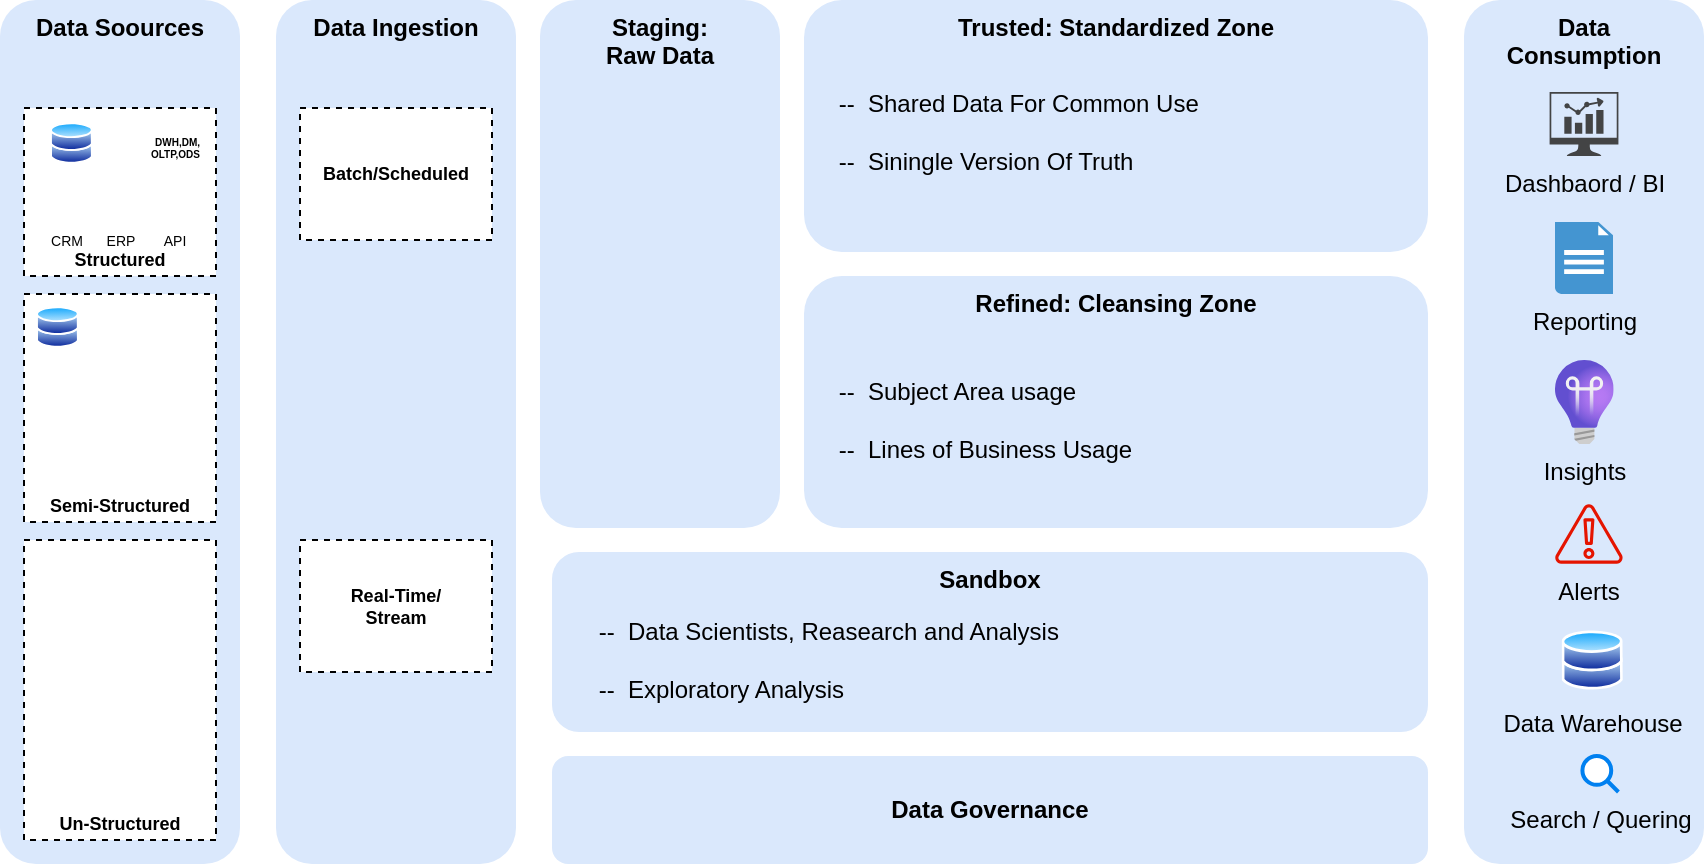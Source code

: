<mxfile version="21.8.2" type="github">
  <diagram id="4_XCW6oBCm1cpU5HytLm" name="Page-1">
    <mxGraphModel dx="880" dy="510" grid="1" gridSize="6" guides="1" tooltips="1" connect="1" arrows="1" fold="1" page="1" pageScale="1" pageWidth="1600" pageHeight="900" math="0" shadow="0">
      <root>
        <mxCell id="0" />
        <mxCell id="1" parent="0" />
        <mxCell id="oHFv8ve8owYaf5rruyJd-1" value="&lt;b&gt;Data Soources&lt;/b&gt;" style="rounded=1;whiteSpace=wrap;html=1;fillColor=#dae8fc;strokeColor=none;verticalAlign=top;" vertex="1" parent="1">
          <mxGeometry x="48" y="144" width="120" height="432" as="geometry" />
        </mxCell>
        <mxCell id="oHFv8ve8owYaf5rruyJd-2" value="Data Ingestion" style="rounded=1;whiteSpace=wrap;html=1;fillColor=#dae8fc;strokeColor=none;verticalAlign=top;fontStyle=1" vertex="1" parent="1">
          <mxGeometry x="186" y="144" width="120" height="432" as="geometry" />
        </mxCell>
        <mxCell id="oHFv8ve8owYaf5rruyJd-3" value="Staging:&lt;br&gt;Raw Data" style="rounded=1;whiteSpace=wrap;html=1;fillColor=#dae8fc;strokeColor=none;verticalAlign=top;fontStyle=1" vertex="1" parent="1">
          <mxGeometry x="318" y="144" width="120" height="264" as="geometry" />
        </mxCell>
        <mxCell id="oHFv8ve8owYaf5rruyJd-4" value="Trusted: Standardized Zone" style="rounded=1;whiteSpace=wrap;html=1;fillColor=#dae8fc;strokeColor=none;verticalAlign=top;fontStyle=1" vertex="1" parent="1">
          <mxGeometry x="450" y="144" width="312" height="126" as="geometry" />
        </mxCell>
        <mxCell id="oHFv8ve8owYaf5rruyJd-5" value="Refined: Cleansing Zone" style="rounded=1;whiteSpace=wrap;html=1;fillColor=#dae8fc;strokeColor=none;verticalAlign=top;fontStyle=1" vertex="1" parent="1">
          <mxGeometry x="450" y="282" width="312" height="126" as="geometry" />
        </mxCell>
        <mxCell id="oHFv8ve8owYaf5rruyJd-6" value="Sandbox" style="rounded=1;whiteSpace=wrap;html=1;fillColor=#dae8fc;strokeColor=none;verticalAlign=top;fontStyle=1" vertex="1" parent="1">
          <mxGeometry x="324" y="420" width="438" height="90" as="geometry" />
        </mxCell>
        <mxCell id="oHFv8ve8owYaf5rruyJd-7" value="Data&lt;br&gt;Consumption" style="rounded=1;whiteSpace=wrap;html=1;fillColor=#dae8fc;strokeColor=none;verticalAlign=top;fontStyle=1" vertex="1" parent="1">
          <mxGeometry x="780" y="144" width="120" height="432" as="geometry" />
        </mxCell>
        <mxCell id="oHFv8ve8owYaf5rruyJd-8" value="Data Governance" style="rounded=1;whiteSpace=wrap;html=1;fillColor=#dae8fc;strokeColor=none;verticalAlign=middle;fontStyle=1" vertex="1" parent="1">
          <mxGeometry x="324" y="522" width="438" height="54" as="geometry" />
        </mxCell>
        <mxCell id="oHFv8ve8owYaf5rruyJd-10" value="Structured" style="rounded=0;whiteSpace=wrap;html=1;fontSize=9;fontStyle=1;verticalAlign=bottom;dashed=1;" vertex="1" parent="1">
          <mxGeometry x="60" y="198" width="96" height="84" as="geometry" />
        </mxCell>
        <mxCell id="oHFv8ve8owYaf5rruyJd-19" value="CRM" style="shape=image;html=1;verticalAlign=top;verticalLabelPosition=bottom;labelBackgroundColor=#ffffff;imageAspect=0;aspect=fixed;image=https://cdn4.iconfinder.com/data/icons/online-marketing-hand-drawn-vol-4/52/web__globe__data__technology__list__menu__webpage-128.png;fontSize=7;" vertex="1" parent="1">
          <mxGeometry x="72" y="236" width="18" height="18" as="geometry" />
        </mxCell>
        <mxCell id="oHFv8ve8owYaf5rruyJd-20" value="ERP" style="shape=image;html=1;verticalAlign=top;verticalLabelPosition=bottom;labelBackgroundColor=#ffffff;imageAspect=0;aspect=fixed;image=https://cdn4.iconfinder.com/data/icons/online-marketing-hand-drawn-vol-4/52/web__globe__data__technology__list__menu__webpage-128.png;fontSize=7;" vertex="1" parent="1">
          <mxGeometry x="99" y="236" width="18" height="18" as="geometry" />
        </mxCell>
        <mxCell id="oHFv8ve8owYaf5rruyJd-21" value="API" style="shape=image;html=1;verticalAlign=top;verticalLabelPosition=bottom;labelBackgroundColor=#ffffff;imageAspect=0;aspect=fixed;image=https://cdn4.iconfinder.com/data/icons/online-marketing-hand-drawn-vol-4/52/web__globe__data__technology__list__menu__webpage-128.png;fontSize=7;" vertex="1" parent="1">
          <mxGeometry x="126" y="236" width="18" height="18" as="geometry" />
        </mxCell>
        <mxCell id="oHFv8ve8owYaf5rruyJd-22" value="" style="group" vertex="1" connectable="0" parent="1">
          <mxGeometry x="66" y="202" width="84" height="30" as="geometry" />
        </mxCell>
        <mxCell id="oHFv8ve8owYaf5rruyJd-12" value="DWH,DM,&lt;br style=&quot;font-size: 5px;&quot;&gt;OLTP,ODS" style="rounded=0;whiteSpace=wrap;html=1;fontSize=5;fontStyle=1;align=right;verticalAlign=middle;dashed=1;strokeColor=#FFFFFF;" vertex="1" parent="oHFv8ve8owYaf5rruyJd-22">
          <mxGeometry width="84" height="30" as="geometry" />
        </mxCell>
        <mxCell id="oHFv8ve8owYaf5rruyJd-11" value="" style="image;aspect=fixed;perimeter=ellipsePerimeter;html=1;align=center;shadow=0;dashed=0;spacingTop=3;image=img/lib/active_directory/databases.svg;" vertex="1" parent="oHFv8ve8owYaf5rruyJd-22">
          <mxGeometry x="7" y="3" width="21.429" height="21" as="geometry" />
        </mxCell>
        <mxCell id="oHFv8ve8owYaf5rruyJd-23" value="Semi-Structured" style="rounded=0;whiteSpace=wrap;html=1;fontSize=9;fontStyle=1;verticalAlign=bottom;dashed=1;" vertex="1" parent="1">
          <mxGeometry x="60" y="291" width="96" height="114" as="geometry" />
        </mxCell>
        <mxCell id="oHFv8ve8owYaf5rruyJd-24" value="Un-Structured" style="rounded=0;whiteSpace=wrap;html=1;fontSize=9;fontStyle=1;verticalAlign=bottom;dashed=1;" vertex="1" parent="1">
          <mxGeometry x="60" y="414" width="96" height="150" as="geometry" />
        </mxCell>
        <mxCell id="oHFv8ve8owYaf5rruyJd-25" value="Batch/Scheduled" style="rounded=0;whiteSpace=wrap;html=1;fontSize=9;fontStyle=1;verticalAlign=middle;dashed=1;" vertex="1" parent="1">
          <mxGeometry x="198" y="198" width="96" height="66" as="geometry" />
        </mxCell>
        <mxCell id="oHFv8ve8owYaf5rruyJd-26" value="Real-Time/&lt;br&gt;Stream" style="rounded=0;whiteSpace=wrap;html=1;fontSize=9;fontStyle=1;verticalAlign=middle;dashed=1;" vertex="1" parent="1">
          <mxGeometry x="198" y="414" width="96" height="66" as="geometry" />
        </mxCell>
        <mxCell id="oHFv8ve8owYaf5rruyJd-27" value="&amp;nbsp;--&amp;nbsp; Shared Data For Common Use&lt;br&gt;&lt;br&gt;&amp;nbsp;--&amp;nbsp; Siningle Version Of Truth" style="rounded=0;whiteSpace=wrap;html=1;align=left;fillColor=#dae8fc;strokeColor=none;" vertex="1" parent="1">
          <mxGeometry x="462" y="180" width="210" height="60" as="geometry" />
        </mxCell>
        <mxCell id="oHFv8ve8owYaf5rruyJd-28" value="&amp;nbsp;--&amp;nbsp; Subject Area usage&lt;br&gt;&lt;br&gt;&amp;nbsp;--&amp;nbsp; Lines of Business Usage" style="rounded=0;whiteSpace=wrap;html=1;align=left;fillColor=#dae8fc;strokeColor=none;" vertex="1" parent="1">
          <mxGeometry x="462" y="324" width="210" height="60" as="geometry" />
        </mxCell>
        <mxCell id="oHFv8ve8owYaf5rruyJd-29" value="&amp;nbsp;--&amp;nbsp; Data Scientists, Reasearch and Analysis&amp;nbsp;&lt;br&gt;&lt;br&gt;&amp;nbsp;--&amp;nbsp; Exploratory Analysis" style="rounded=0;whiteSpace=wrap;html=1;align=left;fillColor=#dae8fc;strokeColor=none;" vertex="1" parent="1">
          <mxGeometry x="342" y="444" width="270" height="60" as="geometry" />
        </mxCell>
        <mxCell id="oHFv8ve8owYaf5rruyJd-30" value="Dashbaord / BI" style="sketch=0;pointerEvents=1;shadow=0;dashed=0;html=1;strokeColor=none;fillColor=#434445;aspect=fixed;labelPosition=center;verticalLabelPosition=bottom;verticalAlign=top;align=center;outlineConnect=0;shape=mxgraph.vvd.nsx_dashboard;" vertex="1" parent="1">
          <mxGeometry x="822.8" y="190" width="34.41" height="32" as="geometry" />
        </mxCell>
        <mxCell id="oHFv8ve8owYaf5rruyJd-31" value="Reporting" style="shadow=0;dashed=0;html=1;strokeColor=none;fillColor=#4495D1;labelPosition=center;verticalLabelPosition=bottom;verticalAlign=top;align=center;outlineConnect=0;shape=mxgraph.veeam.2d.report;" vertex="1" parent="1">
          <mxGeometry x="825.5" y="255" width="29" height="36" as="geometry" />
        </mxCell>
        <mxCell id="oHFv8ve8owYaf5rruyJd-32" value="Insights" style="image;aspect=fixed;html=1;points=[];align=center;fontSize=12;image=img/lib/azure2/devops/Application_Insights.svg;labelBackgroundColor=none;" vertex="1" parent="1">
          <mxGeometry x="825.5" y="324" width="29.33" height="42" as="geometry" />
        </mxCell>
        <mxCell id="oHFv8ve8owYaf5rruyJd-33" value="&lt;font color=&quot;#000000&quot;&gt;Alerts&lt;/font&gt;" style="sketch=0;outlineConnect=0;fontColor=#ffffff;fillColor=#e51400;strokeColor=#B20000;dashed=0;verticalLabelPosition=bottom;verticalAlign=top;align=center;html=1;fontSize=12;fontStyle=0;aspect=fixed;pointerEvents=1;shape=mxgraph.aws4.alert;" vertex="1" parent="1">
          <mxGeometry x="825.5" y="396" width="33.92" height="30" as="geometry" />
        </mxCell>
        <mxCell id="oHFv8ve8owYaf5rruyJd-34" value="Data Warehouse" style="image;aspect=fixed;perimeter=ellipsePerimeter;html=1;align=center;shadow=0;dashed=0;spacingTop=3;image=img/lib/active_directory/databases.svg;labelBackgroundColor=none;" vertex="1" parent="1">
          <mxGeometry x="828.81" y="459" width="30.61" height="30" as="geometry" />
        </mxCell>
        <mxCell id="oHFv8ve8owYaf5rruyJd-35" value="Search / Quering" style="html=1;verticalLabelPosition=bottom;align=center;labelBackgroundColor=none;verticalAlign=top;strokeWidth=2;strokeColor=#0080F0;shadow=0;dashed=0;shape=mxgraph.ios7.icons.looking_glass;" vertex="1" parent="1">
          <mxGeometry x="839.21" y="522" width="18" height="18" as="geometry" />
        </mxCell>
        <mxCell id="oHFv8ve8owYaf5rruyJd-36" value="" style="shape=image;html=1;verticalAlign=top;verticalLabelPosition=bottom;labelBackgroundColor=#ffffff;imageAspect=0;aspect=fixed;image=https://cdn3.iconfinder.com/data/icons/document-icons-2/30/647714-excel-128.png" vertex="1" parent="1">
          <mxGeometry x="93" y="330" width="24" height="24" as="geometry" />
        </mxCell>
        <mxCell id="oHFv8ve8owYaf5rruyJd-37" value="" style="image;aspect=fixed;perimeter=ellipsePerimeter;html=1;align=center;shadow=0;dashed=0;spacingTop=3;image=img/lib/active_directory/databases.svg;" vertex="1" parent="1">
          <mxGeometry x="66" y="297" width="21.429" height="21" as="geometry" />
        </mxCell>
      </root>
    </mxGraphModel>
  </diagram>
</mxfile>
